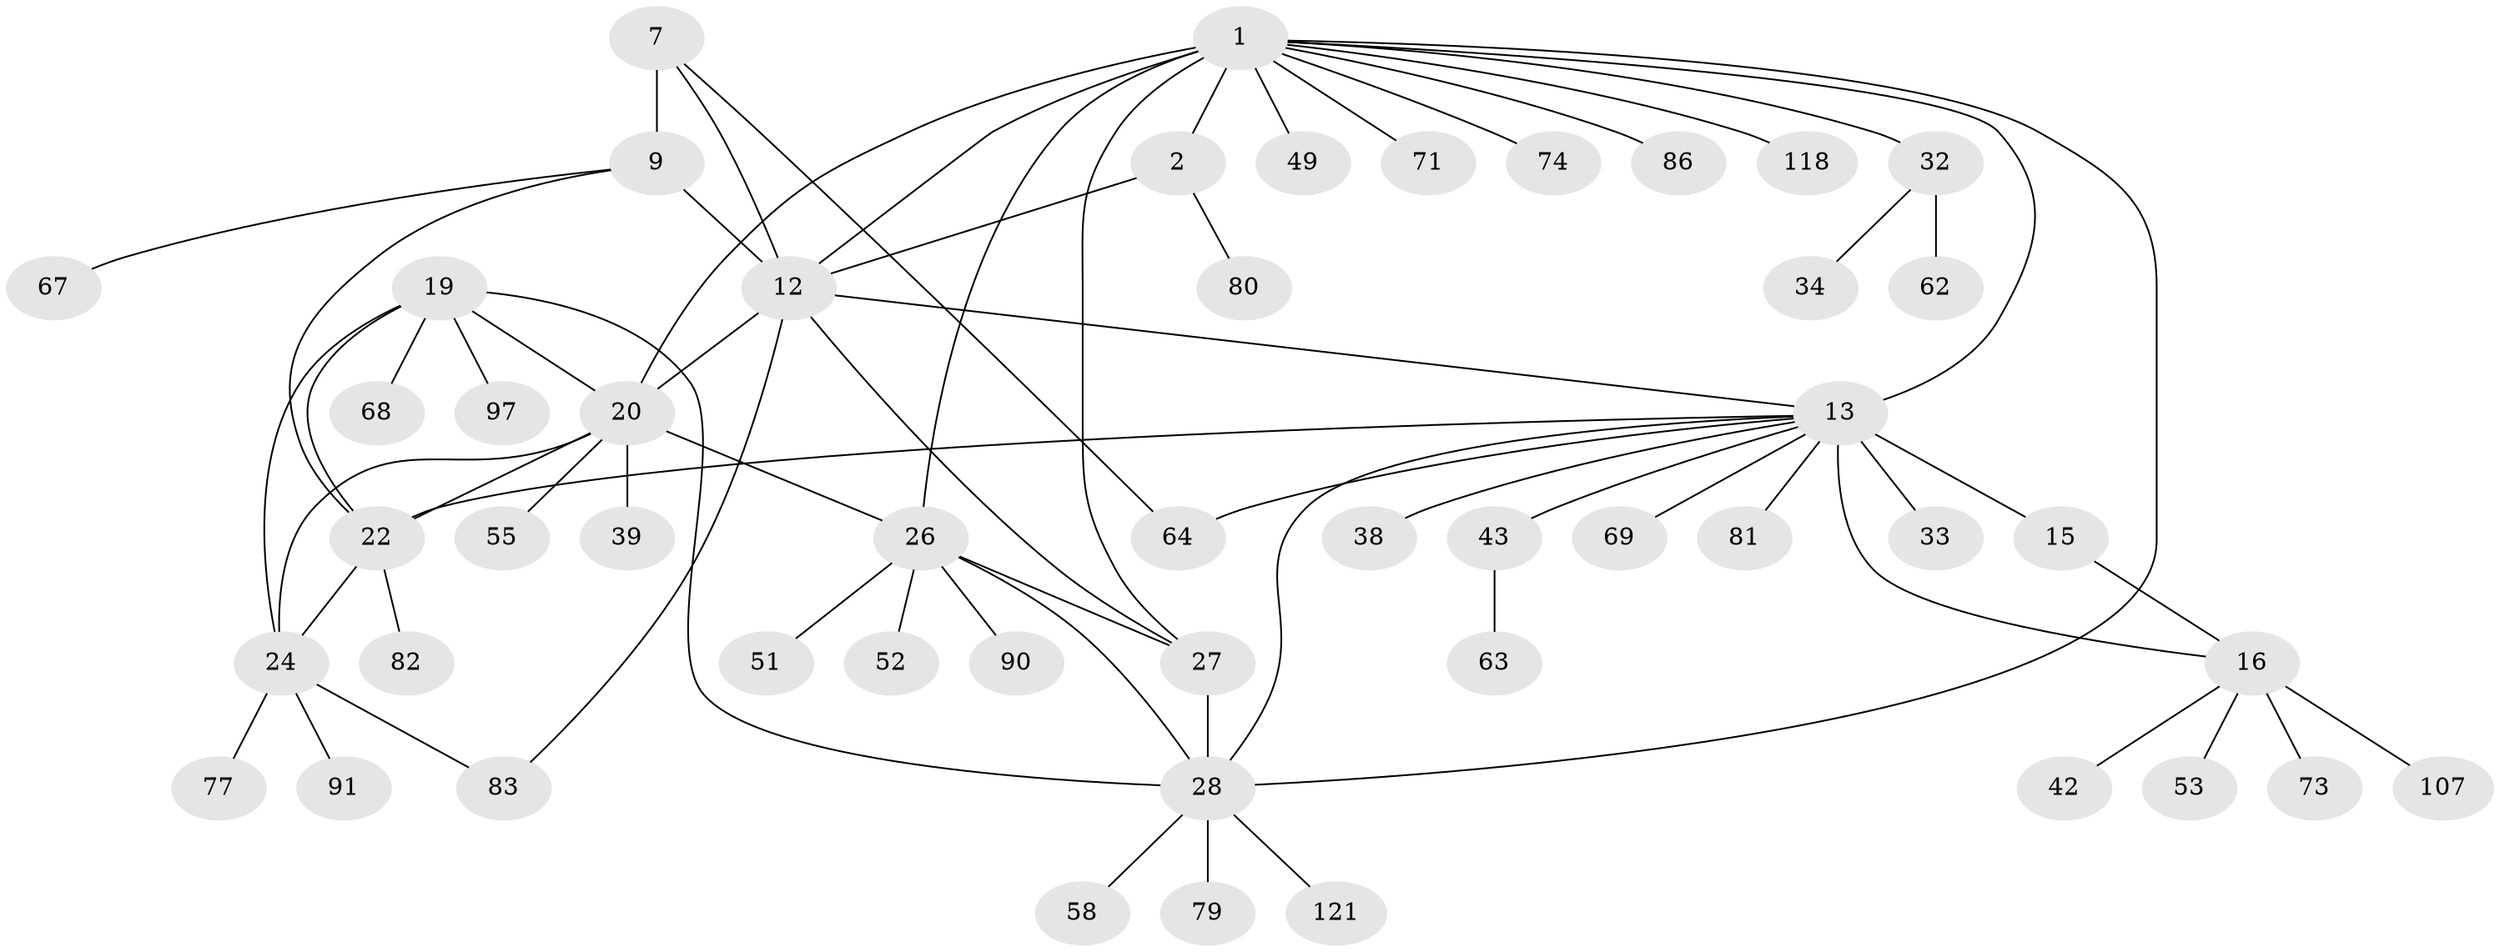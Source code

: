 // original degree distribution, {8: 0.04, 7: 0.048, 9: 0.08, 14: 0.008, 10: 0.024, 6: 0.024, 11: 0.008, 5: 0.008, 1: 0.56, 3: 0.032, 2: 0.16, 4: 0.008}
// Generated by graph-tools (version 1.1) at 2025/19/03/04/25 18:19:39]
// undirected, 50 vertices, 68 edges
graph export_dot {
graph [start="1"]
  node [color=gray90,style=filled];
  1 [super="+3+4+116+48"];
  2;
  7 [super="+56+40+94+8+31+46+10"];
  9 [super="+11+60"];
  12 [super="+50"];
  13 [super="+36+14+66+17+124"];
  15 [super="+75"];
  16;
  19;
  20 [super="+54+21"];
  22 [super="+78+88+23"];
  24 [super="+72+76+59"];
  26;
  27 [super="+122+92"];
  28 [super="+30+29"];
  32 [super="+45"];
  33;
  34;
  38;
  39;
  42;
  43;
  49;
  51;
  52;
  53;
  55;
  58 [super="+111"];
  62;
  63 [super="+93"];
  64;
  67;
  68 [super="+98"];
  69;
  71;
  73;
  74;
  77;
  79;
  80;
  81;
  82;
  83;
  86 [super="+108"];
  90;
  91 [super="+112"];
  97;
  107;
  118;
  121;
  1 -- 2 [weight=5];
  1 -- 49;
  1 -- 71;
  1 -- 74;
  1 -- 26;
  1 -- 27 [weight=2];
  1 -- 28 [weight=3];
  1 -- 32;
  1 -- 12;
  1 -- 13;
  1 -- 20;
  1 -- 118;
  1 -- 86;
  2 -- 80;
  2 -- 12;
  7 -- 9 [weight=6];
  7 -- 12 [weight=4];
  7 -- 64;
  9 -- 12 [weight=2];
  9 -- 67;
  9 -- 22;
  12 -- 27;
  12 -- 83;
  12 -- 13;
  12 -- 20;
  13 -- 15 [weight=4];
  13 -- 16 [weight=4];
  13 -- 43;
  13 -- 64;
  13 -- 38;
  13 -- 33;
  13 -- 69;
  13 -- 81;
  13 -- 28;
  13 -- 22 [weight=2];
  15 -- 16;
  16 -- 42;
  16 -- 53;
  16 -- 73;
  16 -- 107;
  19 -- 20 [weight=2];
  19 -- 22 [weight=2];
  19 -- 24;
  19 -- 68;
  19 -- 97;
  19 -- 28;
  20 -- 22 [weight=4];
  20 -- 24 [weight=2];
  20 -- 26;
  20 -- 39;
  20 -- 55;
  22 -- 24 [weight=2];
  22 -- 82;
  24 -- 77;
  24 -- 83;
  24 -- 91;
  26 -- 27;
  26 -- 28 [weight=3];
  26 -- 51;
  26 -- 52;
  26 -- 90;
  27 -- 28 [weight=3];
  28 -- 58;
  28 -- 79;
  28 -- 121;
  32 -- 34;
  32 -- 62;
  43 -- 63;
}
